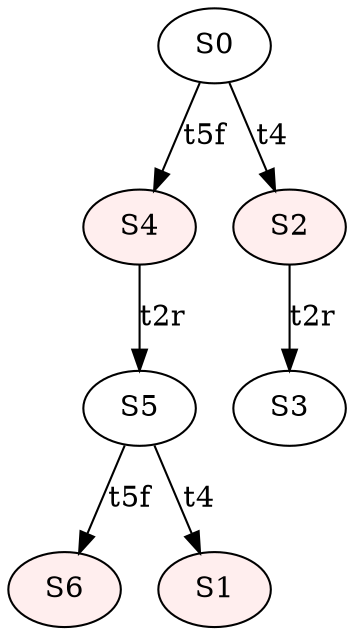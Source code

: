 digraph "SCdebug/4" {
node [fillcolor="#FFFFFF"]; S0 ;
node [style=filled fillcolor="#FFEEEE"]; S6 ;
node [style=filled fillcolor="#FFEEEE"]; S1 ;
node [fillcolor="#FFFFFF"]; S5 ;
node [style=filled fillcolor="#FFEEEE"]; S4 ;
node [fillcolor="#FFFFFF"]; S3 ;
node [style=filled fillcolor="#FFEEEE"]; S2 ;
S0 -> S2 [label=t4]
S0 -> S4 [label=t5f]
S5 -> S6 [label=t5f]
S5 -> S1 [label=t4]
S4 -> S5 [label=t2r]
S2 -> S3 [label=t2r]
}